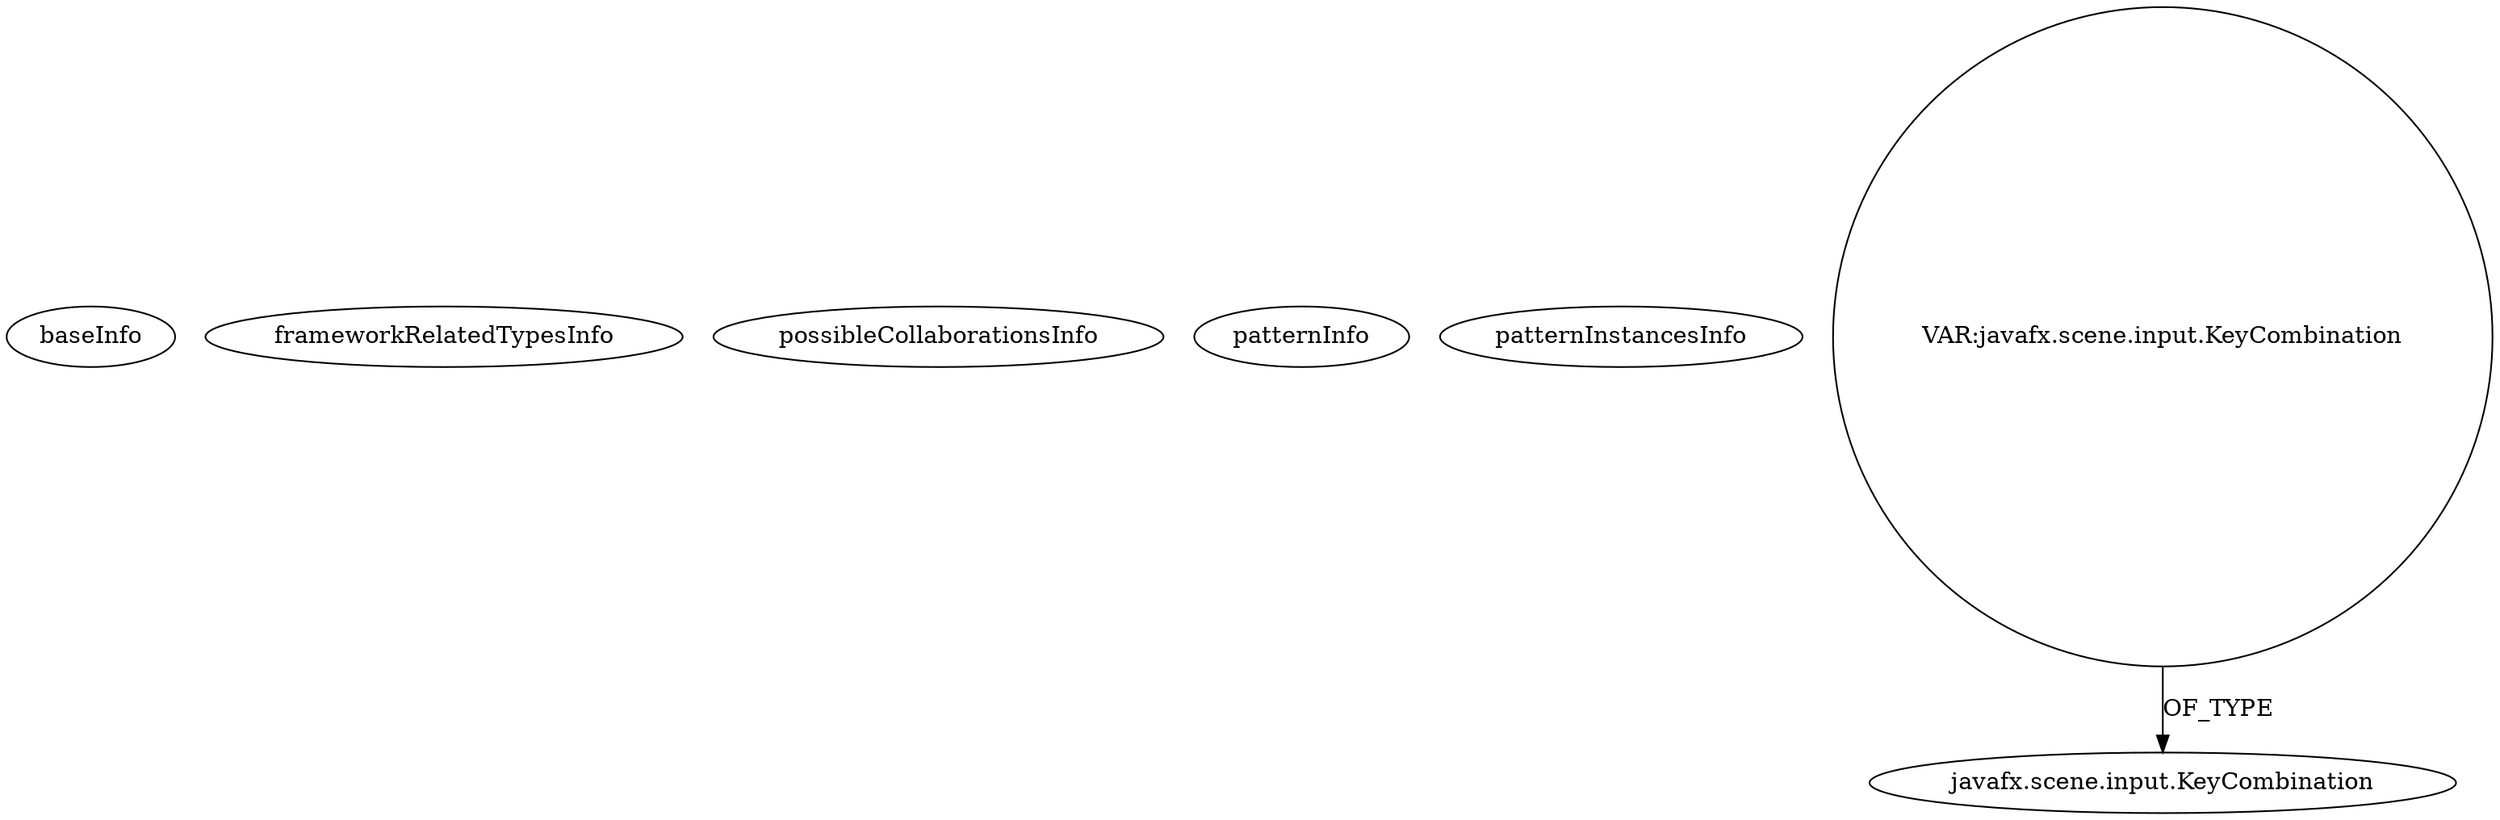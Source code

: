 digraph {
baseInfo[graphId=2362,category="pattern",isAnonymous=false,possibleRelation=false]
frameworkRelatedTypesInfo[]
possibleCollaborationsInfo[]
patternInfo[frequency=7.0,patternRootClient=null]
patternInstancesInfo[0="svadlamudi-GaussJordanElimination~/svadlamudi-GaussJordanElimination/GaussJordanElimination-master/src/gauss/jordan/elimination/MainController.java~MainController~4396",1="svadlamudi-GaussJordanElimination~/svadlamudi-GaussJordanElimination/GaussJordanElimination-master/src/gauss/jordan/elimination/EditingTableCell.java~EditingTableCell~4374",2="svadlamudi-GaussJordanElimination~/svadlamudi-GaussJordanElimination/GaussJordanElimination-master/src/gauss/jordan/elimination/MainController.java~void initialize(java.net.URL,java.util.ResourceBundle)~4398",3="svadlamudi-GaussJordanElimination~/svadlamudi-GaussJordanElimination/GaussJordanElimination-master/src/gauss/jordan/elimination/EditingTableCell.java~void createTextField()~4378"]
9[label="javafx.scene.input.KeyCombination",vertexType="FRAMEWORK_CLASS_TYPE",isFrameworkType=false]
7[label="VAR:javafx.scene.input.KeyCombination",vertexType="VARIABLE_EXPRESION",isFrameworkType=false,shape=circle]
7->9[label="OF_TYPE"]
}
